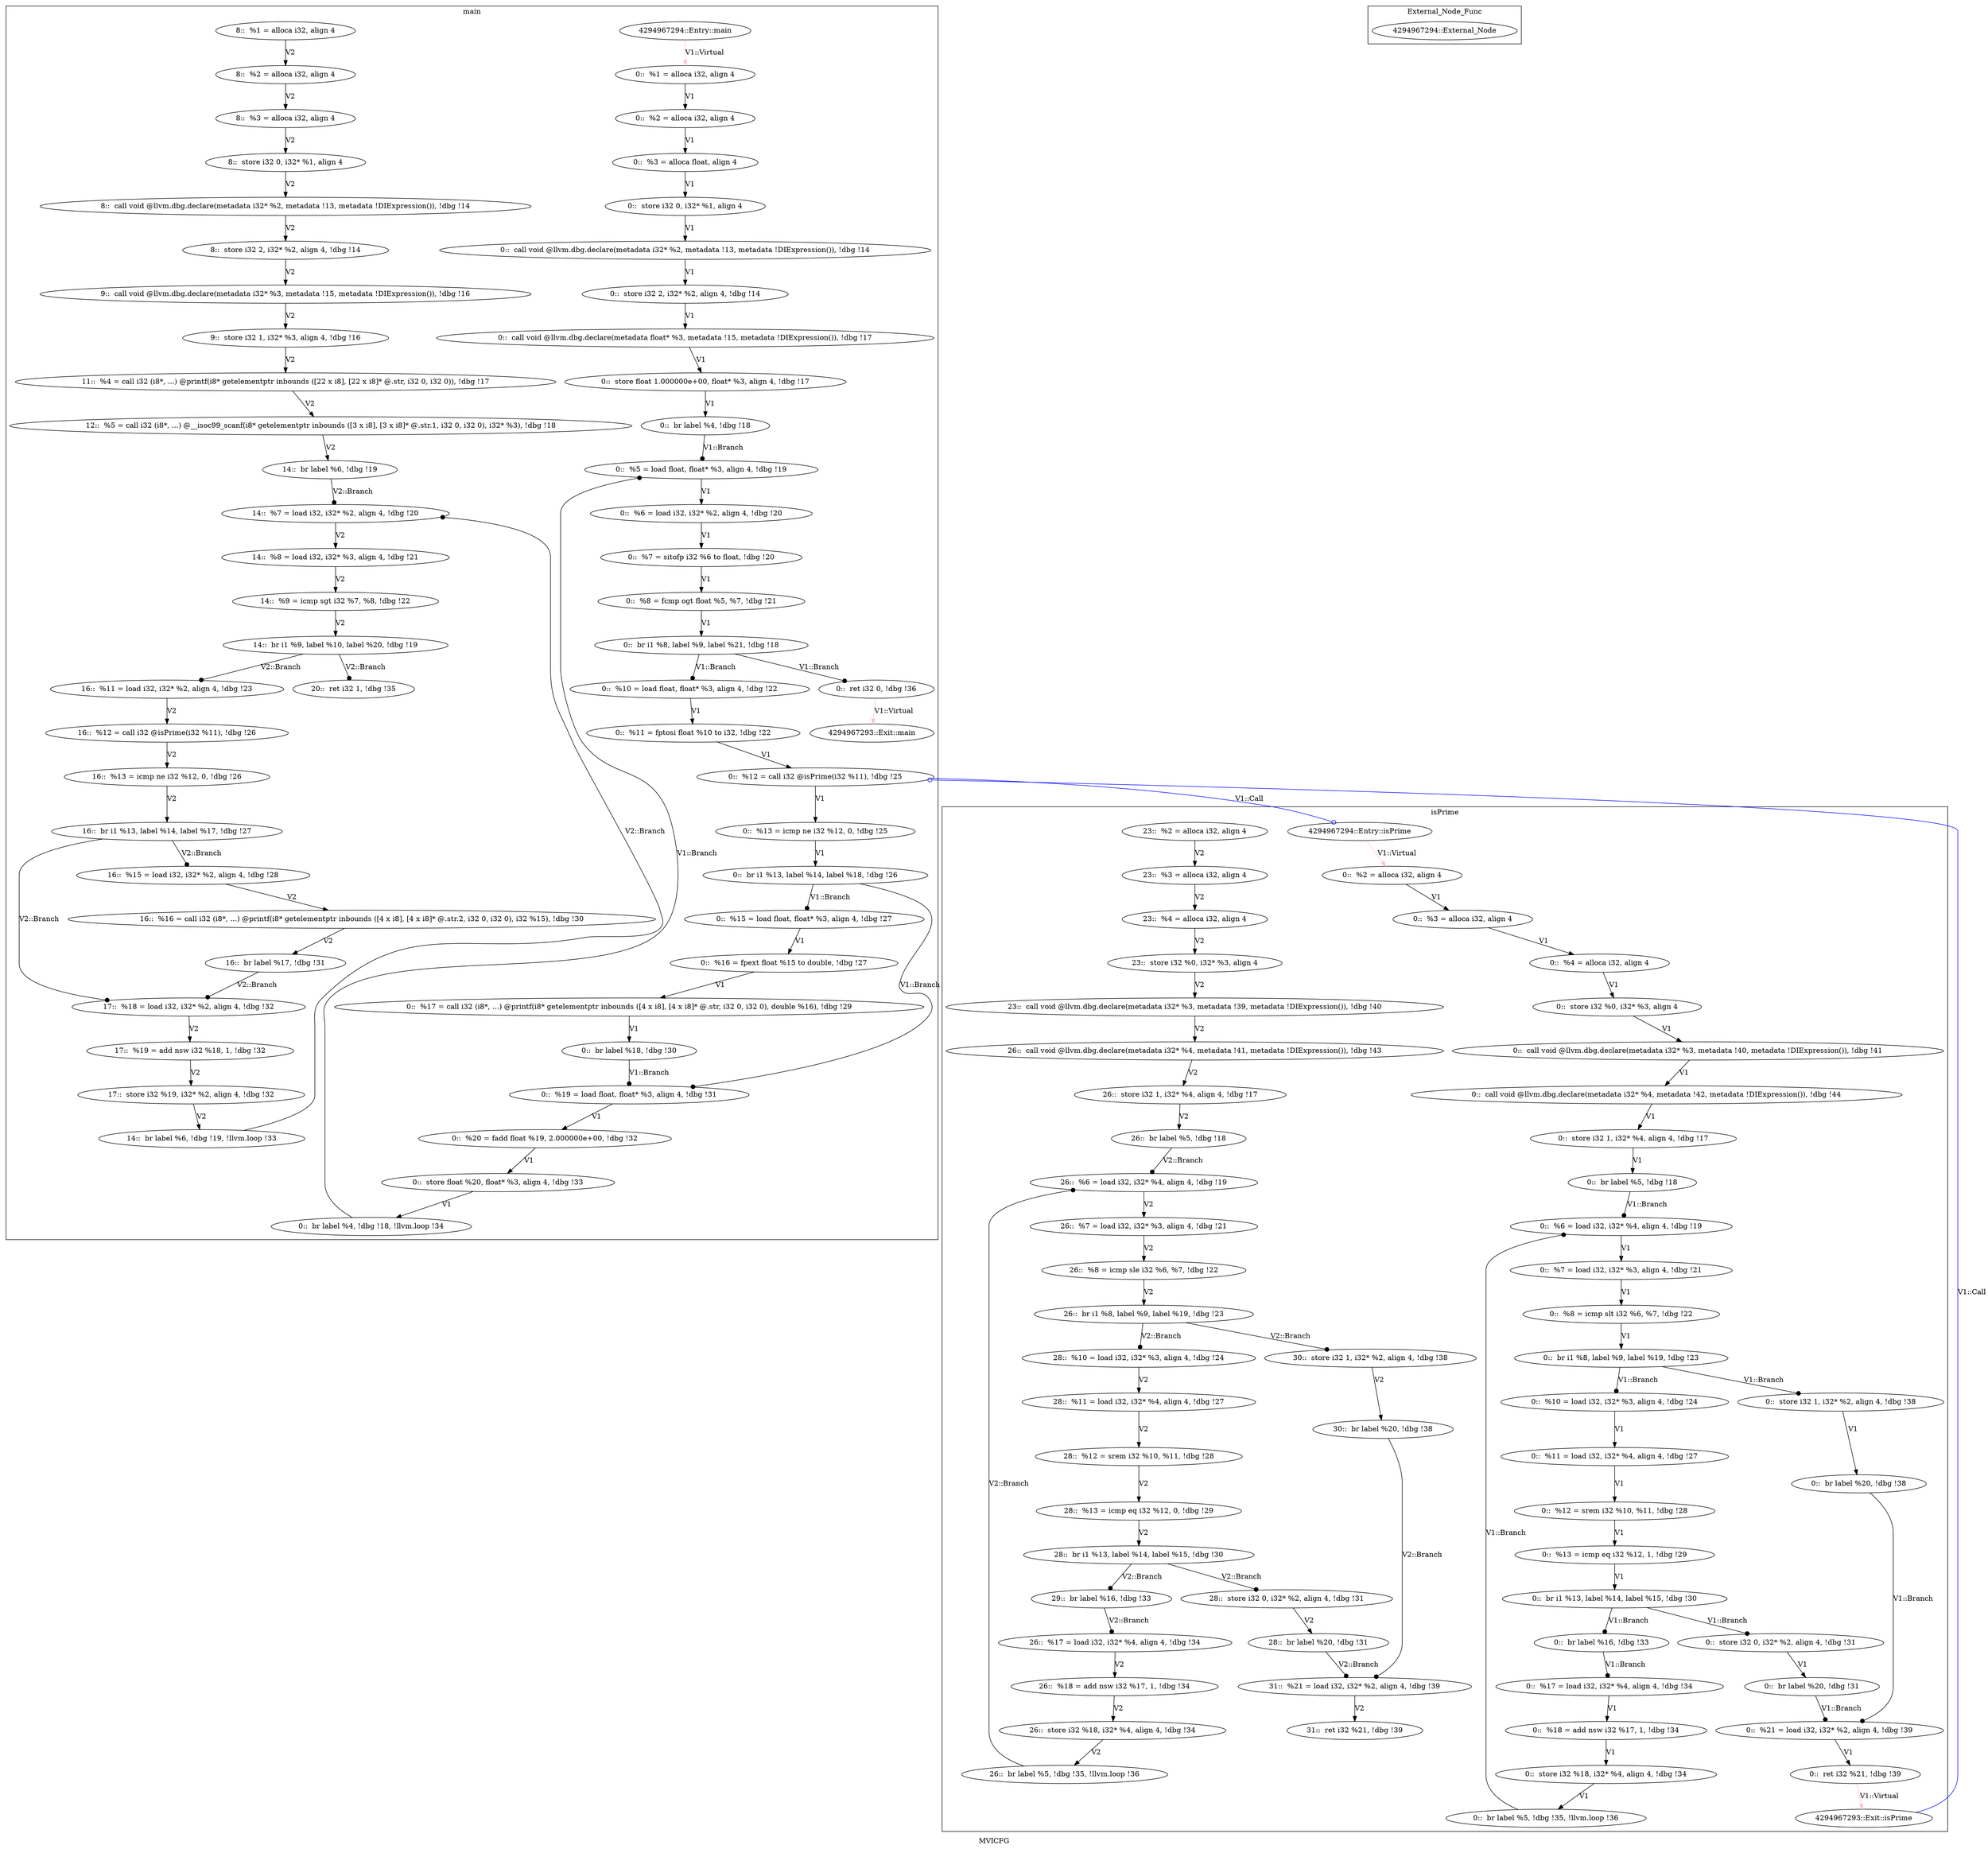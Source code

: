 digraph "MVICFG" {
	label="MVICFG";
/* Generating Nodes */
	subgraph cluster_1 {
		label="main";
		"30" [label="4294967294::Entry::main"];
		"2" [label="0::  %1 = alloca i32, align 4"];
		"3" [label="0::  %2 = alloca i32, align 4"];
		"4" [label="0::  %3 = alloca float, align 4"];
		"5" [label="0::  store i32 0, i32* %1, align 4"];
		"6" [label="0::  call void @llvm.dbg.declare(metadata i32* %2, metadata !13, metadata !DIExpression()), !dbg !14"];
		"7" [label="0::  store i32 2, i32* %2, align 4, !dbg !14"];
		"8" [label="0::  call void @llvm.dbg.declare(metadata float* %3, metadata !15, metadata !DIExpression()), !dbg !17"];
		"9" [label="0::  store float 1.000000e+00, float* %3, align 4, !dbg !17"];
		"10" [label="0::  br label %4, !dbg !18"];
		"11" [label="0::  %5 = load float, float* %3, align 4, !dbg !19"];
		"12" [label="0::  %6 = load i32, i32* %2, align 4, !dbg !20"];
		"13" [label="0::  %7 = sitofp i32 %6 to float, !dbg !20"];
		"14" [label="0::  %8 = fcmp ogt float %5, %7, !dbg !21"];
		"15" [label="0::  br i1 %8, label %9, label %21, !dbg !18"];
		"16" [label="0::  %10 = load float, float* %3, align 4, !dbg !22"];
		"17" [label="0::  %11 = fptosi float %10 to i32, !dbg !22"];
		"18" [label="0::  %12 = call i32 @isPrime(i32 %11), !dbg !25"];
		"19" [label="0::  %13 = icmp ne i32 %12, 0, !dbg !25"];
		"20" [label="0::  br i1 %13, label %14, label %18, !dbg !26"];
		"21" [label="0::  %15 = load float, float* %3, align 4, !dbg !27"];
		"22" [label="0::  %16 = fpext float %15 to double, !dbg !27"];
		"23" [label="0::  %17 = call i32 (i8*, ...) @printf(i8* getelementptr inbounds ([4 x i8], [4 x i8]* @.str, i32 0, i32 0), double %16), !dbg !29"];
		"24" [label="0::  br label %18, !dbg !30"];
		"25" [label="0::  %19 = load float, float* %3, align 4, !dbg !31"];
		"26" [label="0::  %20 = fadd float %19, 2.000000e+00, !dbg !32"];
		"27" [label="0::  store float %20, float* %3, align 4, !dbg !33"];
		"28" [label="0::  br label %4, !dbg !18, !llvm.loop !34"];
		"29" [label="0::  ret i32 0, !dbg !36"];
		"31" [label="4294967293::Exit::main"];
		"67" [label="8::  %1 = alloca i32, align 4"];
		"68" [label="8::  %2 = alloca i32, align 4"];
		"69" [label="8::  %3 = alloca i32, align 4"];
		"70" [label="8::  store i32 0, i32* %1, align 4"];
		"71" [label="8::  call void @llvm.dbg.declare(metadata i32* %2, metadata !13, metadata !DIExpression()), !dbg !14"];
		"72" [label="8::  store i32 2, i32* %2, align 4, !dbg !14"];
		"73" [label="9::  call void @llvm.dbg.declare(metadata i32* %3, metadata !15, metadata !DIExpression()), !dbg !16"];
		"74" [label="9::  store i32 1, i32* %3, align 4, !dbg !16"];
		"75" [label="11::  %4 = call i32 (i8*, ...) @printf(i8* getelementptr inbounds ([22 x i8], [22 x i8]* @.str, i32 0, i32 0)), !dbg !17"];
		"76" [label="12::  %5 = call i32 (i8*, ...) @__isoc99_scanf(i8* getelementptr inbounds ([3 x i8], [3 x i8]* @.str.1, i32 0, i32 0), i32* %3), !dbg !18"];
		"77" [label="14::  br label %6, !dbg !19"];
		"78" [label="14::  %7 = load i32, i32* %2, align 4, !dbg !20"];
		"79" [label="14::  %8 = load i32, i32* %3, align 4, !dbg !21"];
		"80" [label="14::  %9 = icmp sgt i32 %7, %8, !dbg !22"];
		"81" [label="14::  br i1 %9, label %10, label %20, !dbg !19"];
		"82" [label="14::  br label %6, !dbg !19, !llvm.loop !33"];
		"83" [label="16::  %11 = load i32, i32* %2, align 4, !dbg !23"];
		"84" [label="16::  %12 = call i32 @isPrime(i32 %11), !dbg !26"];
		"85" [label="16::  %13 = icmp ne i32 %12, 0, !dbg !26"];
		"86" [label="16::  br i1 %13, label %14, label %17, !dbg !27"];
		"87" [label="16::  %15 = load i32, i32* %2, align 4, !dbg !28"];
		"88" [label="16::  %16 = call i32 (i8*, ...) @printf(i8* getelementptr inbounds ([4 x i8], [4 x i8]* @.str.2, i32 0, i32 0), i32 %15), !dbg !30"];
		"89" [label="16::  br label %17, !dbg !31"];
		"90" [label="17::  %18 = load i32, i32* %2, align 4, !dbg !32"];
		"91" [label="17::  %19 = add nsw i32 %18, 1, !dbg !32"];
		"92" [label="17::  store i32 %19, i32* %2, align 4, !dbg !32"];
		"93" [label="20::  ret i32 1, !dbg !35"];
	}
	subgraph cluster_33 {
		label="isPrime";
		"62" [label="4294967294::Entry::isPrime"];
		"34" [label="0::  %2 = alloca i32, align 4"];
		"35" [label="0::  %3 = alloca i32, align 4"];
		"36" [label="0::  %4 = alloca i32, align 4"];
		"37" [label="0::  store i32 %0, i32* %3, align 4"];
		"38" [label="0::  call void @llvm.dbg.declare(metadata i32* %3, metadata !40, metadata !DIExpression()), !dbg !41"];
		"39" [label="0::  call void @llvm.dbg.declare(metadata i32* %4, metadata !42, metadata !DIExpression()), !dbg !44"];
		"40" [label="0::  store i32 1, i32* %4, align 4, !dbg !17"];
		"41" [label="0::  br label %5, !dbg !18"];
		"42" [label="0::  %6 = load i32, i32* %4, align 4, !dbg !19"];
		"43" [label="0::  %7 = load i32, i32* %3, align 4, !dbg !21"];
		"44" [label="0::  %8 = icmp slt i32 %6, %7, !dbg !22"];
		"45" [label="0::  br i1 %8, label %9, label %19, !dbg !23"];
		"46" [label="0::  %10 = load i32, i32* %3, align 4, !dbg !24"];
		"47" [label="0::  %11 = load i32, i32* %4, align 4, !dbg !27"];
		"48" [label="0::  %12 = srem i32 %10, %11, !dbg !28"];
		"49" [label="0::  %13 = icmp eq i32 %12, 1, !dbg !29"];
		"50" [label="0::  br i1 %13, label %14, label %15, !dbg !30"];
		"51" [label="0::  store i32 0, i32* %2, align 4, !dbg !31"];
		"52" [label="0::  br label %20, !dbg !31"];
		"53" [label="0::  br label %16, !dbg !33"];
		"54" [label="0::  %17 = load i32, i32* %4, align 4, !dbg !34"];
		"55" [label="0::  %18 = add nsw i32 %17, 1, !dbg !34"];
		"56" [label="0::  store i32 %18, i32* %4, align 4, !dbg !34"];
		"57" [label="0::  br label %5, !dbg !35, !llvm.loop !36"];
		"58" [label="0::  store i32 1, i32* %2, align 4, !dbg !38"];
		"59" [label="0::  br label %20, !dbg !38"];
		"60" [label="0::  %21 = load i32, i32* %2, align 4, !dbg !39"];
		"61" [label="0::  ret i32 %21, !dbg !39"];
		"63" [label="4294967293::Exit::isPrime"];
		"94" [label="23::  %2 = alloca i32, align 4"];
		"95" [label="23::  %3 = alloca i32, align 4"];
		"96" [label="23::  %4 = alloca i32, align 4"];
		"97" [label="23::  store i32 %0, i32* %3, align 4"];
		"98" [label="23::  call void @llvm.dbg.declare(metadata i32* %3, metadata !39, metadata !DIExpression()), !dbg !40"];
		"99" [label="26::  call void @llvm.dbg.declare(metadata i32* %4, metadata !41, metadata !DIExpression()), !dbg !43"];
		"100" [label="26::  store i32 1, i32* %4, align 4, !dbg !17"];
		"101" [label="26::  br label %5, !dbg !18"];
		"102" [label="26::  %6 = load i32, i32* %4, align 4, !dbg !19"];
		"103" [label="26::  %7 = load i32, i32* %3, align 4, !dbg !21"];
		"104" [label="26::  %8 = icmp sle i32 %6, %7, !dbg !22"];
		"105" [label="26::  br i1 %8, label %9, label %19, !dbg !23"];
		"106" [label="26::  %17 = load i32, i32* %4, align 4, !dbg !34"];
		"107" [label="26::  %18 = add nsw i32 %17, 1, !dbg !34"];
		"108" [label="26::  store i32 %18, i32* %4, align 4, !dbg !34"];
		"109" [label="26::  br label %5, !dbg !35, !llvm.loop !36"];
		"110" [label="28::  %10 = load i32, i32* %3, align 4, !dbg !24"];
		"111" [label="28::  %11 = load i32, i32* %4, align 4, !dbg !27"];
		"112" [label="28::  %12 = srem i32 %10, %11, !dbg !28"];
		"113" [label="28::  %13 = icmp eq i32 %12, 0, !dbg !29"];
		"114" [label="28::  br i1 %13, label %14, label %15, !dbg !30"];
		"115" [label="28::  store i32 0, i32* %2, align 4, !dbg !31"];
		"116" [label="28::  br label %20, !dbg !31"];
		"117" [label="29::  br label %16, !dbg !33"];
		"118" [label="30::  store i32 1, i32* %2, align 4, !dbg !38"];
		"119" [label="30::  br label %20, !dbg !38"];
		"120" [label="31::  %21 = load i32, i32* %2, align 4, !dbg !39"];
		"121" [label="31::  ret i32 %21, !dbg !39"];
	}
	subgraph cluster_65 {
		label="External_Node_Func";
		"66" [label="4294967294::External_Node"];
	}

/* Generating Edges */
		"2" -> "3" [arrowhead = normal, penwidth = 1.0, color = black, label="V1"];
		"3" -> "4" [arrowhead = normal, penwidth = 1.0, color = black, label="V1"];
		"4" -> "5" [arrowhead = normal, penwidth = 1.0, color = black, label="V1"];
		"5" -> "6" [arrowhead = normal, penwidth = 1.0, color = black, label="V1"];
		"6" -> "7" [arrowhead = normal, penwidth = 1.0, color = black, label="V1"];
		"8" -> "9" [arrowhead = normal, penwidth = 1.0, color = black, label="V1"];
		"11" -> "12" [arrowhead = normal, penwidth = 1.0, color = black, label="V1"];
		"12" -> "13" [arrowhead = normal, penwidth = 1.0, color = black, label="V1"];
		"13" -> "14" [arrowhead = normal, penwidth = 1.0, color = black, label="V1"];
		"14" -> "15" [arrowhead = normal, penwidth = 1.0, color = black, label="V1"];
		"16" -> "17" [arrowhead = normal, penwidth = 1.0, color = black, label="V1"];
		"17" -> "18" [arrowhead = normal, penwidth = 1.0, color = black, label="V1"];
		"18" -> "19" [arrowhead = normal, penwidth = 1.0, color = black, label="V1"];
		"19" -> "20" [arrowhead = normal, penwidth = 1.0, color = black, label="V1"];
		"21" -> "22" [arrowhead = normal, penwidth = 1.0, color = black, label="V1"];
		"22" -> "23" [arrowhead = normal, penwidth = 1.0, color = black, label="V1"];
		"23" -> "24" [arrowhead = normal, penwidth = 1.0, color = black, label="V1"];
		"25" -> "26" [arrowhead = normal, penwidth = 1.0, color = black, label="V1"];
		"26" -> "27" [arrowhead = normal, penwidth = 1.0, color = black, label="V1"];
		"30" -> "2" [arrowhead = normal, penwidth = 1.0, color = pink, label="V1::Virtual"];
		"29" -> "31" [arrowhead = normal, penwidth = 1.0, color = pink, label="V1::Virtual"];
		"34" -> "35" [arrowhead = normal, penwidth = 1.0, color = black, label="V1"];
		"35" -> "36" [arrowhead = normal, penwidth = 1.0, color = black, label="V1"];
		"36" -> "37" [arrowhead = normal, penwidth = 1.0, color = black, label="V1"];
		"37" -> "38" [arrowhead = normal, penwidth = 1.0, color = black, label="V1"];
		"39" -> "40" [arrowhead = normal, penwidth = 1.0, color = black, label="V1"];
		"40" -> "41" [arrowhead = normal, penwidth = 1.0, color = black, label="V1"];
		"42" -> "43" [arrowhead = normal, penwidth = 1.0, color = black, label="V1"];
		"43" -> "44" [arrowhead = normal, penwidth = 1.0, color = black, label="V1"];
		"44" -> "45" [arrowhead = normal, penwidth = 1.0, color = black, label="V1"];
		"46" -> "47" [arrowhead = normal, penwidth = 1.0, color = black, label="V1"];
		"47" -> "48" [arrowhead = normal, penwidth = 1.0, color = black, label="V1"];
		"48" -> "49" [arrowhead = normal, penwidth = 1.0, color = black, label="V1"];
		"49" -> "50" [arrowhead = normal, penwidth = 1.0, color = black, label="V1"];
		"51" -> "52" [arrowhead = normal, penwidth = 1.0, color = black, label="V1"];
		"54" -> "55" [arrowhead = normal, penwidth = 1.0, color = black, label="V1"];
		"55" -> "56" [arrowhead = normal, penwidth = 1.0, color = black, label="V1"];
		"56" -> "57" [arrowhead = normal, penwidth = 1.0, color = black, label="V1"];
		"58" -> "59" [arrowhead = normal, penwidth = 1.0, color = black, label="V1"];
		"60" -> "61" [arrowhead = normal, penwidth = 1.0, color = black, label="V1"];
		"62" -> "34" [arrowhead = normal, penwidth = 1.0, color = pink, label="V1::Virtual"];
		"61" -> "63" [arrowhead = normal, penwidth = 1.0, color = pink, label="V1::Virtual"];
		"7" -> "8" [arrowhead = normal, penwidth = 1.0, color = black, label="V1"];
		"9" -> "10" [arrowhead = normal, penwidth = 1.0, color = black, label="V1"];
		"10" -> "11" [arrowhead = dot, penwidth = 1.0, color = black, label="V1::Branch"];
		"15" -> "16" [arrowhead = dot, penwidth = 1.0, color = black, label="V1::Branch"];
		"15" -> "29" [arrowhead = dot, penwidth = 1.0, color = black, label="V1::Branch"];
		"20" -> "21" [arrowhead = dot, penwidth = 1.0, color = black, label="V1::Branch"];
		"20" -> "25" [arrowhead = dot, penwidth = 1.0, color = black, label="V1::Branch"];
		"24" -> "25" [arrowhead = dot, penwidth = 1.0, color = black, label="V1::Branch"];
		"27" -> "28" [arrowhead = normal, penwidth = 1.0, color = black, label="V1"];
		"28" -> "11" [arrowhead = dot, penwidth = 1.0, color = black, label="V1::Branch"];
		"38" -> "39" [arrowhead = normal, penwidth = 1.0, color = black, label="V1"];
		"41" -> "42" [arrowhead = dot, penwidth = 1.0, color = black, label="V1::Branch"];
		"45" -> "46" [arrowhead = dot, penwidth = 1.0, color = black, label="V1::Branch"];
		"45" -> "58" [arrowhead = dot, penwidth = 1.0, color = black, label="V1::Branch"];
		"50" -> "51" [arrowhead = dot, penwidth = 1.0, color = black, label="V1::Branch"];
		"50" -> "53" [arrowhead = dot, penwidth = 1.0, color = black, label="V1::Branch"];
		"52" -> "60" [arrowhead = dot, penwidth = 1.0, color = black, label="V1::Branch"];
		"53" -> "54" [arrowhead = dot, penwidth = 1.0, color = black, label="V1::Branch"];
		"57" -> "42" [arrowhead = dot, penwidth = 1.0, color = black, label="V1::Branch"];
		"59" -> "60" [arrowhead = dot, penwidth = 1.0, color = black, label="V1::Branch"];
		"18" -> "62" [arrowhead = odot, penwidth = 1.0, color = blue, label="V1::Call"];
		"63" -> "18" [arrowhead = odot, penwidth = 1.0, color = blue, label="V1::Call"];
		"67" -> "68" [arrowhead = normal, penwidth = 1.0, color = black, label="V2"];
		"68" -> "69" [arrowhead = normal, penwidth = 1.0, color = black, label="V2"];
		"69" -> "70" [arrowhead = normal, penwidth = 1.0, color = black, label="V2"];
		"70" -> "71" [arrowhead = normal, penwidth = 1.0, color = black, label="V2"];
		"71" -> "72" [arrowhead = normal, penwidth = 1.0, color = black, label="V2"];
		"72" -> "73" [arrowhead = normal, penwidth = 1.0, color = black, label="V2"];
		"73" -> "74" [arrowhead = normal, penwidth = 1.0, color = black, label="V2"];
		"74" -> "75" [arrowhead = normal, penwidth = 1.0, color = black, label="V2"];
		"75" -> "76" [arrowhead = normal, penwidth = 1.0, color = black, label="V2"];
		"76" -> "77" [arrowhead = normal, penwidth = 1.0, color = black, label="V2"];
		"77" -> "78" [arrowhead = dot, penwidth = 1.0, color = black, label="V2::Branch"];
		"78" -> "79" [arrowhead = normal, penwidth = 1.0, color = black, label="V2"];
		"82" -> "78" [arrowhead = dot, penwidth = 1.0, color = black, label="V2::Branch"];
		"79" -> "80" [arrowhead = normal, penwidth = 1.0, color = black, label="V2"];
		"80" -> "81" [arrowhead = normal, penwidth = 1.0, color = black, label="V2"];
		"81" -> "83" [arrowhead = dot, penwidth = 1.0, color = black, label="V2::Branch"];
		"81" -> "93" [arrowhead = dot, penwidth = 1.0, color = black, label="V2::Branch"];
		"92" -> "82" [arrowhead = normal, penwidth = 1.0, color = black, label="V2"];
		"83" -> "84" [arrowhead = normal, penwidth = 1.0, color = black, label="V2"];
		"84" -> "85" [arrowhead = normal, penwidth = 1.0, color = black, label="V2"];
		"85" -> "86" [arrowhead = normal, penwidth = 1.0, color = black, label="V2"];
		"86" -> "87" [arrowhead = dot, penwidth = 1.0, color = black, label="V2::Branch"];
		"86" -> "90" [arrowhead = dot, penwidth = 1.0, color = black, label="V2::Branch"];
		"87" -> "88" [arrowhead = normal, penwidth = 1.0, color = black, label="V2"];
		"88" -> "89" [arrowhead = normal, penwidth = 1.0, color = black, label="V2"];
		"89" -> "90" [arrowhead = dot, penwidth = 1.0, color = black, label="V2::Branch"];
		"90" -> "91" [arrowhead = normal, penwidth = 1.0, color = black, label="V2"];
		"91" -> "92" [arrowhead = normal, penwidth = 1.0, color = black, label="V2"];
		"94" -> "95" [arrowhead = normal, penwidth = 1.0, color = black, label="V2"];
		"95" -> "96" [arrowhead = normal, penwidth = 1.0, color = black, label="V2"];
		"96" -> "97" [arrowhead = normal, penwidth = 1.0, color = black, label="V2"];
		"97" -> "98" [arrowhead = normal, penwidth = 1.0, color = black, label="V2"];
		"98" -> "99" [arrowhead = normal, penwidth = 1.0, color = black, label="V2"];
		"99" -> "100" [arrowhead = normal, penwidth = 1.0, color = black, label="V2"];
		"100" -> "101" [arrowhead = normal, penwidth = 1.0, color = black, label="V2"];
		"101" -> "102" [arrowhead = dot, penwidth = 1.0, color = black, label="V2::Branch"];
		"102" -> "103" [arrowhead = normal, penwidth = 1.0, color = black, label="V2"];
		"109" -> "102" [arrowhead = dot, penwidth = 1.0, color = black, label="V2::Branch"];
		"103" -> "104" [arrowhead = normal, penwidth = 1.0, color = black, label="V2"];
		"104" -> "105" [arrowhead = normal, penwidth = 1.0, color = black, label="V2"];
		"105" -> "110" [arrowhead = dot, penwidth = 1.0, color = black, label="V2::Branch"];
		"105" -> "118" [arrowhead = dot, penwidth = 1.0, color = black, label="V2::Branch"];
		"106" -> "107" [arrowhead = normal, penwidth = 1.0, color = black, label="V2"];
		"117" -> "106" [arrowhead = dot, penwidth = 1.0, color = black, label="V2::Branch"];
		"107" -> "108" [arrowhead = normal, penwidth = 1.0, color = black, label="V2"];
		"108" -> "109" [arrowhead = normal, penwidth = 1.0, color = black, label="V2"];
		"110" -> "111" [arrowhead = normal, penwidth = 1.0, color = black, label="V2"];
		"111" -> "112" [arrowhead = normal, penwidth = 1.0, color = black, label="V2"];
		"112" -> "113" [arrowhead = normal, penwidth = 1.0, color = black, label="V2"];
		"113" -> "114" [arrowhead = normal, penwidth = 1.0, color = black, label="V2"];
		"114" -> "115" [arrowhead = dot, penwidth = 1.0, color = black, label="V2::Branch"];
		"114" -> "117" [arrowhead = dot, penwidth = 1.0, color = black, label="V2::Branch"];
		"115" -> "116" [arrowhead = normal, penwidth = 1.0, color = black, label="V2"];
		"116" -> "120" [arrowhead = dot, penwidth = 1.0, color = black, label="V2::Branch"];
		"118" -> "119" [arrowhead = normal, penwidth = 1.0, color = black, label="V2"];
		"119" -> "120" [arrowhead = dot, penwidth = 1.0, color = black, label="V2::Branch"];
		"120" -> "121" [arrowhead = normal, penwidth = 1.0, color = black, label="V2"];
}
